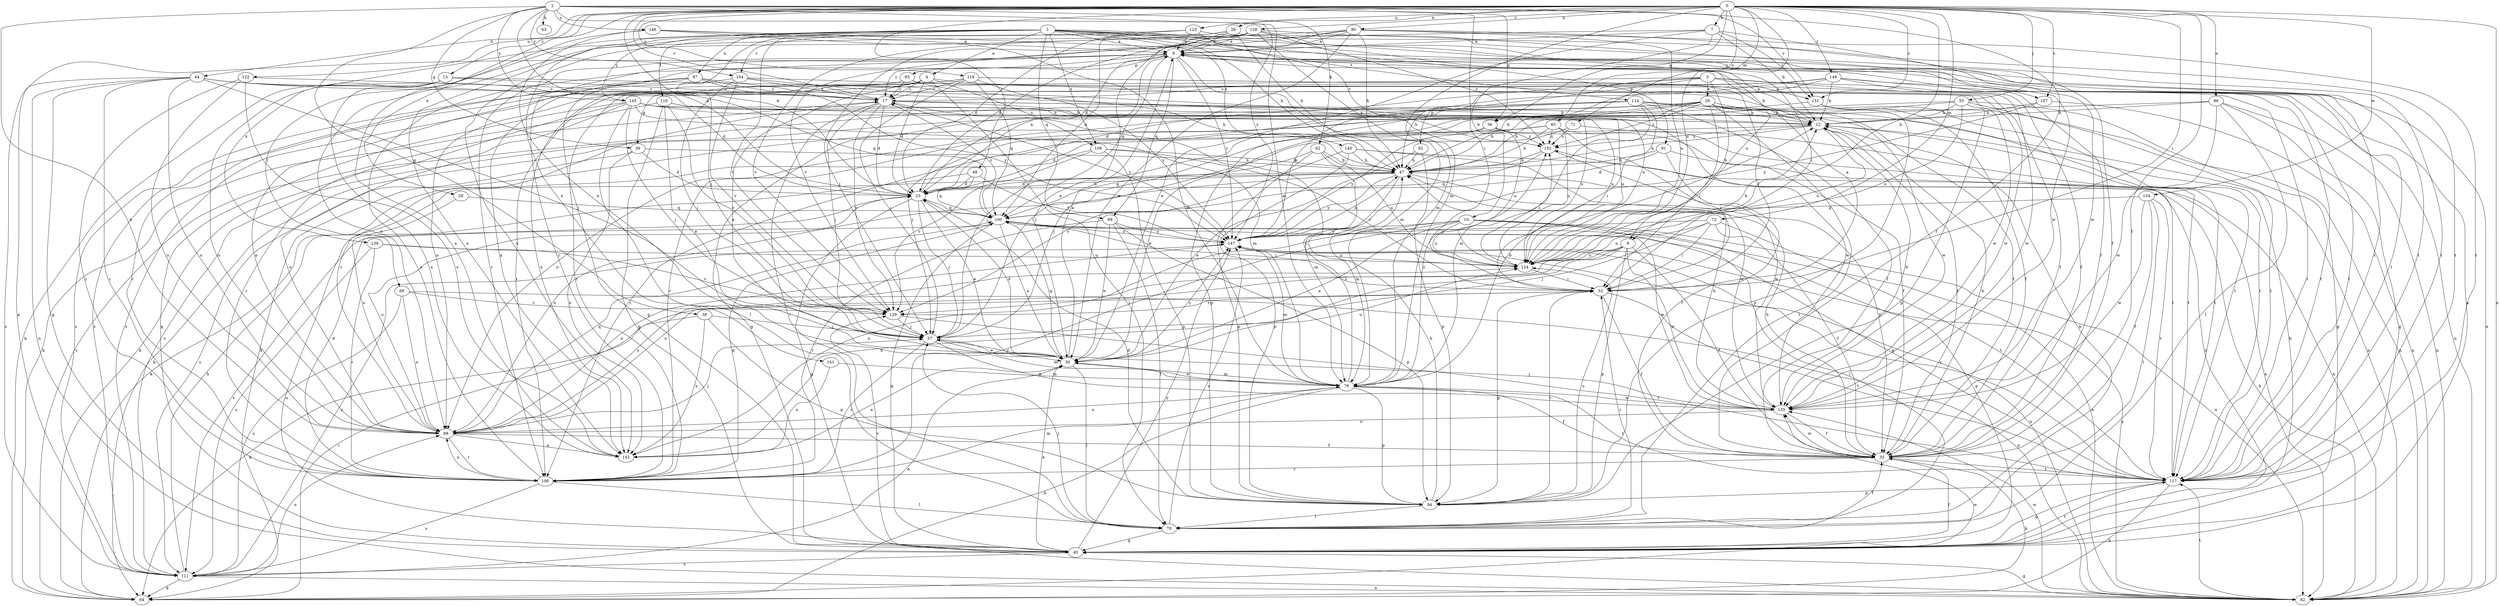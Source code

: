 strict digraph  {
0;
1;
2;
3;
4;
6;
7;
9;
10;
12;
13;
17;
23;
26;
28;
29;
30;
35;
36;
38;
39;
40;
44;
47;
48;
52;
55;
57;
62;
63;
64;
69;
70;
71;
72;
76;
80;
82;
85;
86;
87;
88;
91;
92;
93;
94;
99;
100;
104;
106;
107;
108;
111;
114;
116;
117;
118;
122;
123;
124;
128;
129;
134;
135;
139;
140;
141;
142;
145;
146;
147;
148;
151;
152;
0 -> 7  [label=b];
0 -> 9  [label=b];
0 -> 13  [label=c];
0 -> 17  [label=c];
0 -> 23  [label=d];
0 -> 26  [label=e];
0 -> 28  [label=e];
0 -> 35  [label=f];
0 -> 36  [label=g];
0 -> 44  [label=h];
0 -> 48  [label=i];
0 -> 52  [label=i];
0 -> 55  [label=j];
0 -> 71  [label=m];
0 -> 72  [label=m];
0 -> 76  [label=m];
0 -> 80  [label=n];
0 -> 82  [label=n];
0 -> 85  [label=o];
0 -> 86  [label=o];
0 -> 107  [label=s];
0 -> 118  [label=u];
0 -> 122  [label=u];
0 -> 123  [label=u];
0 -> 124  [label=u];
0 -> 128  [label=v];
0 -> 134  [label=w];
0 -> 148  [label=z];
0 -> 151  [label=z];
1 -> 4  [label=a];
1 -> 6  [label=a];
1 -> 47  [label=h];
1 -> 52  [label=i];
1 -> 57  [label=j];
1 -> 69  [label=l];
1 -> 87  [label=o];
1 -> 91  [label=p];
1 -> 99  [label=q];
1 -> 104  [label=r];
1 -> 107  [label=s];
1 -> 108  [label=s];
1 -> 114  [label=t];
1 -> 116  [label=t];
1 -> 117  [label=t];
1 -> 139  [label=x];
1 -> 140  [label=x];
1 -> 141  [label=x];
1 -> 145  [label=y];
2 -> 23  [label=d];
2 -> 35  [label=f];
2 -> 36  [label=g];
2 -> 38  [label=g];
2 -> 39  [label=g];
2 -> 52  [label=i];
2 -> 62  [label=k];
2 -> 63  [label=k];
2 -> 76  [label=m];
2 -> 88  [label=o];
2 -> 104  [label=r];
2 -> 145  [label=y];
2 -> 146  [label=y];
2 -> 147  [label=y];
2 -> 151  [label=z];
3 -> 9  [label=b];
3 -> 23  [label=d];
3 -> 29  [label=e];
3 -> 47  [label=h];
3 -> 92  [label=p];
3 -> 106  [label=r];
3 -> 117  [label=t];
3 -> 135  [label=w];
3 -> 151  [label=z];
4 -> 17  [label=c];
4 -> 23  [label=d];
4 -> 30  [label=e];
4 -> 39  [label=g];
4 -> 70  [label=l];
4 -> 108  [label=s];
4 -> 135  [label=w];
6 -> 17  [label=c];
6 -> 35  [label=f];
6 -> 76  [label=m];
6 -> 82  [label=n];
6 -> 93  [label=p];
6 -> 99  [label=q];
6 -> 100  [label=q];
6 -> 106  [label=r];
6 -> 117  [label=t];
6 -> 142  [label=x];
6 -> 147  [label=y];
7 -> 6  [label=a];
7 -> 10  [label=b];
7 -> 12  [label=b];
7 -> 30  [label=e];
7 -> 106  [label=r];
7 -> 135  [label=w];
7 -> 151  [label=z];
9 -> 35  [label=f];
9 -> 88  [label=o];
9 -> 94  [label=p];
9 -> 124  [label=u];
9 -> 129  [label=v];
9 -> 135  [label=w];
9 -> 142  [label=x];
10 -> 30  [label=e];
10 -> 40  [label=g];
10 -> 70  [label=l];
10 -> 82  [label=n];
10 -> 106  [label=r];
10 -> 124  [label=u];
10 -> 142  [label=x];
10 -> 147  [label=y];
12 -> 6  [label=a];
12 -> 35  [label=f];
12 -> 47  [label=h];
12 -> 64  [label=k];
12 -> 117  [label=t];
12 -> 124  [label=u];
12 -> 152  [label=z];
13 -> 17  [label=c];
13 -> 64  [label=k];
13 -> 88  [label=o];
13 -> 135  [label=w];
13 -> 142  [label=x];
17 -> 12  [label=b];
17 -> 23  [label=d];
17 -> 57  [label=j];
17 -> 70  [label=l];
17 -> 82  [label=n];
17 -> 124  [label=u];
17 -> 129  [label=v];
17 -> 147  [label=y];
23 -> 6  [label=a];
23 -> 30  [label=e];
23 -> 40  [label=g];
23 -> 47  [label=h];
23 -> 57  [label=j];
23 -> 88  [label=o];
23 -> 100  [label=q];
26 -> 6  [label=a];
26 -> 30  [label=e];
26 -> 47  [label=h];
26 -> 100  [label=q];
26 -> 117  [label=t];
26 -> 129  [label=v];
28 -> 82  [label=n];
28 -> 100  [label=q];
29 -> 12  [label=b];
29 -> 35  [label=f];
29 -> 47  [label=h];
29 -> 52  [label=i];
29 -> 64  [label=k];
29 -> 70  [label=l];
29 -> 82  [label=n];
29 -> 88  [label=o];
29 -> 106  [label=r];
29 -> 111  [label=s];
29 -> 117  [label=t];
29 -> 152  [label=z];
30 -> 6  [label=a];
30 -> 23  [label=d];
30 -> 70  [label=l];
30 -> 76  [label=m];
30 -> 100  [label=q];
30 -> 124  [label=u];
30 -> 147  [label=y];
35 -> 12  [label=b];
35 -> 47  [label=h];
35 -> 64  [label=k];
35 -> 106  [label=r];
35 -> 117  [label=t];
35 -> 135  [label=w];
36 -> 106  [label=r];
36 -> 117  [label=t];
36 -> 124  [label=u];
36 -> 147  [label=y];
36 -> 152  [label=z];
38 -> 57  [label=j];
38 -> 64  [label=k];
38 -> 94  [label=p];
38 -> 142  [label=x];
39 -> 23  [label=d];
39 -> 47  [label=h];
39 -> 111  [label=s];
39 -> 142  [label=x];
40 -> 6  [label=a];
40 -> 12  [label=b];
40 -> 30  [label=e];
40 -> 35  [label=f];
40 -> 100  [label=q];
40 -> 111  [label=s];
40 -> 117  [label=t];
40 -> 129  [label=v];
40 -> 147  [label=y];
40 -> 152  [label=z];
44 -> 17  [label=c];
44 -> 23  [label=d];
44 -> 40  [label=g];
44 -> 57  [label=j];
44 -> 82  [label=n];
44 -> 88  [label=o];
44 -> 100  [label=q];
44 -> 106  [label=r];
44 -> 111  [label=s];
47 -> 23  [label=d];
47 -> 35  [label=f];
47 -> 76  [label=m];
47 -> 88  [label=o];
47 -> 147  [label=y];
48 -> 23  [label=d];
48 -> 88  [label=o];
48 -> 100  [label=q];
48 -> 147  [label=y];
52 -> 6  [label=a];
52 -> 35  [label=f];
52 -> 94  [label=p];
52 -> 117  [label=t];
52 -> 129  [label=v];
55 -> 12  [label=b];
55 -> 40  [label=g];
55 -> 47  [label=h];
55 -> 57  [label=j];
55 -> 94  [label=p];
55 -> 117  [label=t];
55 -> 124  [label=u];
57 -> 30  [label=e];
57 -> 76  [label=m];
57 -> 106  [label=r];
57 -> 135  [label=w];
62 -> 47  [label=h];
62 -> 76  [label=m];
62 -> 94  [label=p];
62 -> 100  [label=q];
62 -> 124  [label=u];
64 -> 17  [label=c];
64 -> 52  [label=i];
64 -> 135  [label=w];
69 -> 82  [label=n];
69 -> 88  [label=o];
69 -> 111  [label=s];
69 -> 129  [label=v];
70 -> 12  [label=b];
70 -> 35  [label=f];
70 -> 40  [label=g];
70 -> 52  [label=i];
70 -> 57  [label=j];
70 -> 147  [label=y];
71 -> 57  [label=j];
71 -> 117  [label=t];
71 -> 152  [label=z];
72 -> 35  [label=f];
72 -> 52  [label=i];
72 -> 57  [label=j];
72 -> 117  [label=t];
72 -> 124  [label=u];
72 -> 147  [label=y];
76 -> 12  [label=b];
76 -> 17  [label=c];
76 -> 30  [label=e];
76 -> 35  [label=f];
76 -> 64  [label=k];
76 -> 88  [label=o];
76 -> 94  [label=p];
76 -> 117  [label=t];
76 -> 135  [label=w];
76 -> 152  [label=z];
80 -> 6  [label=a];
80 -> 23  [label=d];
80 -> 30  [label=e];
80 -> 35  [label=f];
80 -> 47  [label=h];
80 -> 117  [label=t];
80 -> 124  [label=u];
80 -> 129  [label=v];
80 -> 142  [label=x];
82 -> 40  [label=g];
82 -> 47  [label=h];
82 -> 117  [label=t];
82 -> 135  [label=w];
82 -> 147  [label=y];
85 -> 23  [label=d];
85 -> 30  [label=e];
85 -> 35  [label=f];
85 -> 47  [label=h];
85 -> 52  [label=i];
85 -> 124  [label=u];
85 -> 152  [label=z];
86 -> 12  [label=b];
86 -> 40  [label=g];
86 -> 57  [label=j];
86 -> 70  [label=l];
86 -> 82  [label=n];
86 -> 135  [label=w];
87 -> 17  [label=c];
87 -> 40  [label=g];
87 -> 88  [label=o];
87 -> 106  [label=r];
87 -> 147  [label=y];
87 -> 152  [label=z];
88 -> 17  [label=c];
88 -> 35  [label=f];
88 -> 57  [label=j];
88 -> 100  [label=q];
88 -> 106  [label=r];
88 -> 124  [label=u];
88 -> 142  [label=x];
91 -> 23  [label=d];
91 -> 35  [label=f];
91 -> 47  [label=h];
91 -> 82  [label=n];
92 -> 30  [label=e];
92 -> 47  [label=h];
92 -> 94  [label=p];
93 -> 17  [label=c];
93 -> 47  [label=h];
93 -> 111  [label=s];
93 -> 117  [label=t];
93 -> 142  [label=x];
94 -> 23  [label=d];
94 -> 47  [label=h];
94 -> 52  [label=i];
94 -> 70  [label=l];
94 -> 124  [label=u];
99 -> 30  [label=e];
99 -> 70  [label=l];
99 -> 94  [label=p];
99 -> 106  [label=r];
99 -> 147  [label=y];
100 -> 17  [label=c];
100 -> 30  [label=e];
100 -> 52  [label=i];
100 -> 82  [label=n];
100 -> 111  [label=s];
100 -> 135  [label=w];
100 -> 147  [label=y];
104 -> 12  [label=b];
104 -> 17  [label=c];
104 -> 57  [label=j];
104 -> 111  [label=s];
104 -> 124  [label=u];
104 -> 129  [label=v];
106 -> 6  [label=a];
106 -> 23  [label=d];
106 -> 70  [label=l];
106 -> 76  [label=m];
106 -> 88  [label=o];
106 -> 100  [label=q];
106 -> 111  [label=s];
107 -> 12  [label=b];
107 -> 82  [label=n];
107 -> 147  [label=y];
108 -> 47  [label=h];
108 -> 52  [label=i];
108 -> 64  [label=k];
108 -> 94  [label=p];
108 -> 129  [label=v];
111 -> 6  [label=a];
111 -> 30  [label=e];
111 -> 47  [label=h];
111 -> 64  [label=k];
111 -> 82  [label=n];
111 -> 88  [label=o];
111 -> 147  [label=y];
114 -> 12  [label=b];
114 -> 35  [label=f];
114 -> 40  [label=g];
114 -> 52  [label=i];
114 -> 57  [label=j];
114 -> 76  [label=m];
114 -> 94  [label=p];
114 -> 117  [label=t];
114 -> 135  [label=w];
116 -> 12  [label=b];
116 -> 30  [label=e];
116 -> 40  [label=g];
116 -> 64  [label=k];
116 -> 124  [label=u];
116 -> 129  [label=v];
117 -> 40  [label=g];
117 -> 64  [label=k];
117 -> 94  [label=p];
117 -> 100  [label=q];
117 -> 147  [label=y];
118 -> 17  [label=c];
118 -> 35  [label=f];
118 -> 52  [label=i];
118 -> 57  [label=j];
118 -> 88  [label=o];
118 -> 100  [label=q];
118 -> 111  [label=s];
118 -> 147  [label=y];
122 -> 17  [label=c];
122 -> 88  [label=o];
122 -> 106  [label=r];
122 -> 142  [label=x];
123 -> 6  [label=a];
123 -> 23  [label=d];
123 -> 117  [label=t];
123 -> 142  [label=x];
123 -> 152  [label=z];
124 -> 12  [label=b];
124 -> 52  [label=i];
124 -> 152  [label=z];
128 -> 6  [label=a];
128 -> 23  [label=d];
128 -> 57  [label=j];
128 -> 76  [label=m];
128 -> 88  [label=o];
128 -> 124  [label=u];
128 -> 129  [label=v];
128 -> 135  [label=w];
128 -> 152  [label=z];
129 -> 57  [label=j];
129 -> 117  [label=t];
134 -> 35  [label=f];
134 -> 70  [label=l];
134 -> 100  [label=q];
134 -> 117  [label=t];
134 -> 135  [label=w];
135 -> 12  [label=b];
135 -> 35  [label=f];
135 -> 47  [label=h];
135 -> 57  [label=j];
135 -> 88  [label=o];
139 -> 106  [label=r];
139 -> 111  [label=s];
139 -> 124  [label=u];
139 -> 129  [label=v];
140 -> 47  [label=h];
140 -> 82  [label=n];
140 -> 94  [label=p];
140 -> 129  [label=v];
140 -> 135  [label=w];
141 -> 76  [label=m];
141 -> 142  [label=x];
142 -> 30  [label=e];
145 -> 12  [label=b];
145 -> 40  [label=g];
145 -> 57  [label=j];
145 -> 70  [label=l];
145 -> 76  [label=m];
145 -> 88  [label=o];
145 -> 106  [label=r];
145 -> 124  [label=u];
145 -> 135  [label=w];
146 -> 6  [label=a];
146 -> 30  [label=e];
146 -> 76  [label=m];
146 -> 117  [label=t];
146 -> 142  [label=x];
147 -> 47  [label=h];
147 -> 76  [label=m];
147 -> 82  [label=n];
147 -> 88  [label=o];
147 -> 124  [label=u];
148 -> 12  [label=b];
148 -> 17  [label=c];
148 -> 35  [label=f];
148 -> 47  [label=h];
148 -> 82  [label=n];
148 -> 106  [label=r];
148 -> 117  [label=t];
148 -> 147  [label=y];
151 -> 35  [label=f];
151 -> 64  [label=k];
151 -> 94  [label=p];
152 -> 47  [label=h];
152 -> 100  [label=q];
152 -> 135  [label=w];
}
